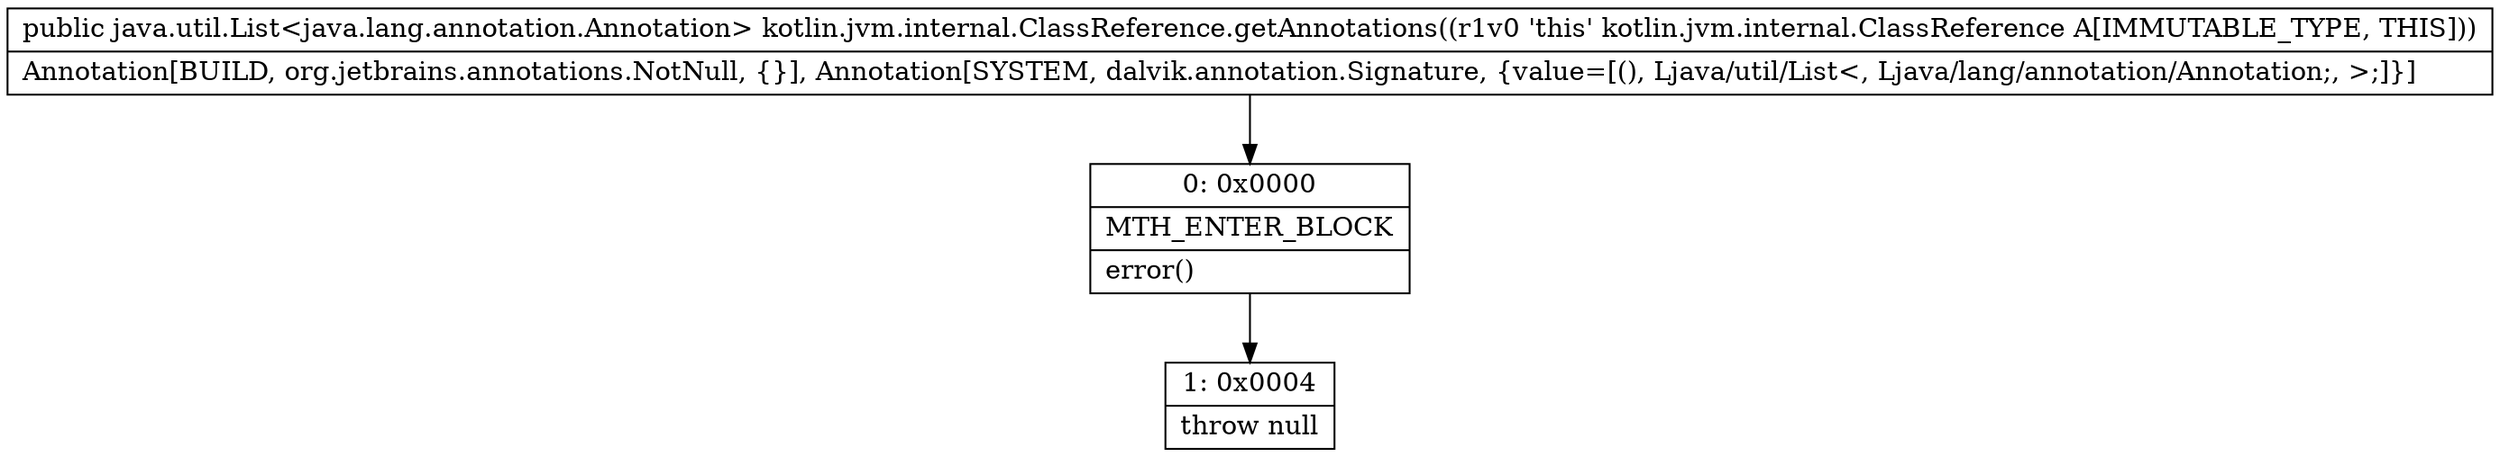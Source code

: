 digraph "CFG forkotlin.jvm.internal.ClassReference.getAnnotations()Ljava\/util\/List;" {
Node_0 [shape=record,label="{0\:\ 0x0000|MTH_ENTER_BLOCK\l|error()\l}"];
Node_1 [shape=record,label="{1\:\ 0x0004|throw null\l}"];
MethodNode[shape=record,label="{public java.util.List\<java.lang.annotation.Annotation\> kotlin.jvm.internal.ClassReference.getAnnotations((r1v0 'this' kotlin.jvm.internal.ClassReference A[IMMUTABLE_TYPE, THIS]))  | Annotation[BUILD, org.jetbrains.annotations.NotNull, \{\}], Annotation[SYSTEM, dalvik.annotation.Signature, \{value=[(), Ljava\/util\/List\<, Ljava\/lang\/annotation\/Annotation;, \>;]\}]\l}"];
MethodNode -> Node_0;
Node_0 -> Node_1;
}

